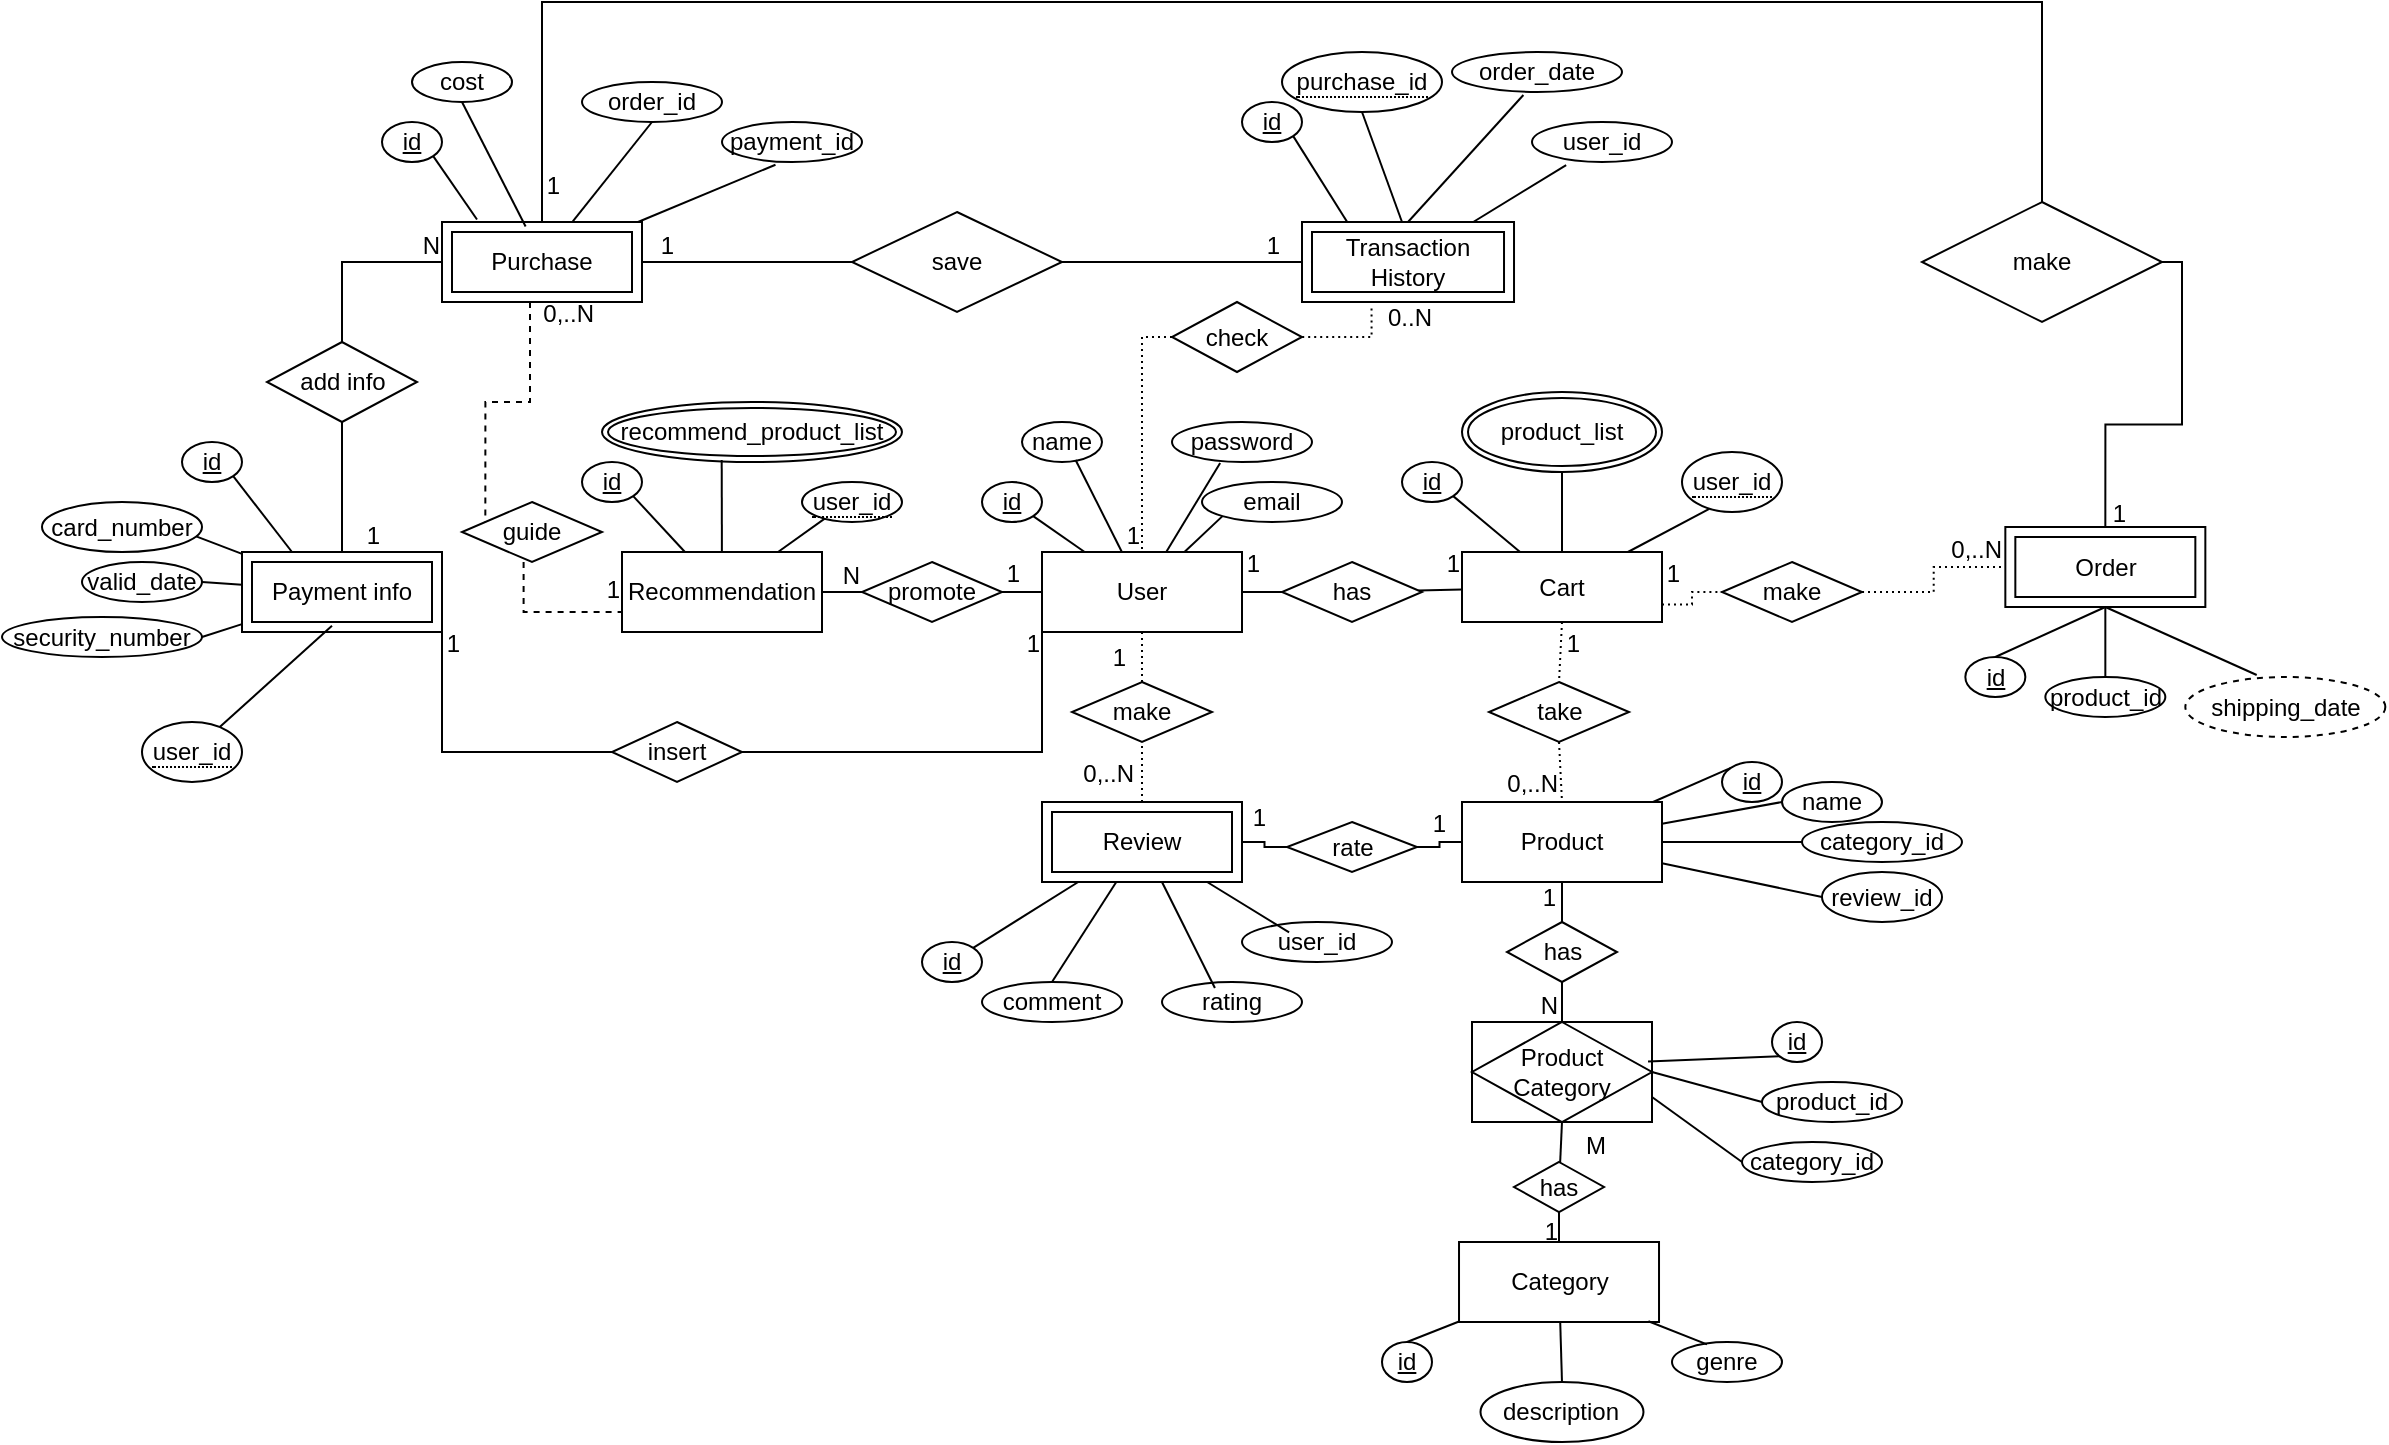 <mxfile version="24.9.0">
  <diagram name="Page-1" id="T6D947qJt3G-PyalL78v">
    <mxGraphModel dx="1050" dy="557" grid="1" gridSize="10" guides="1" tooltips="1" connect="1" arrows="1" fold="1" page="1" pageScale="1" pageWidth="850" pageHeight="1100" math="0" shadow="0">
      <root>
        <mxCell id="0" />
        <mxCell id="1" parent="0" />
        <mxCell id="aUv4q_G6WXBwsTuiGL_S-28" value="User" style="whiteSpace=wrap;html=1;align=center;" parent="1" vertex="1">
          <mxGeometry x="560" y="315" width="100" height="40" as="geometry" />
        </mxCell>
        <mxCell id="aUv4q_G6WXBwsTuiGL_S-29" value="Cart" style="whiteSpace=wrap;html=1;align=center;" parent="1" vertex="1">
          <mxGeometry x="770" y="315" width="100" height="35" as="geometry" />
        </mxCell>
        <mxCell id="aUv4q_G6WXBwsTuiGL_S-35" value="Payment info" style="shape=ext;margin=3;double=1;whiteSpace=wrap;html=1;align=center;" parent="1" vertex="1">
          <mxGeometry x="160" y="315" width="100" height="40" as="geometry" />
        </mxCell>
        <mxCell id="aUv4q_G6WXBwsTuiGL_S-37" value="Purchase" style="shape=ext;margin=3;double=1;whiteSpace=wrap;html=1;align=center;" parent="1" vertex="1">
          <mxGeometry x="260" y="150" width="100" height="40" as="geometry" />
        </mxCell>
        <mxCell id="aUv4q_G6WXBwsTuiGL_S-40" value="Review" style="shape=ext;margin=3;double=1;whiteSpace=wrap;html=1;align=center;" parent="1" vertex="1">
          <mxGeometry x="560" y="440" width="100" height="40" as="geometry" />
        </mxCell>
        <mxCell id="aUv4q_G6WXBwsTuiGL_S-57" value="Order" style="shape=ext;margin=3;double=1;whiteSpace=wrap;html=1;align=center;" parent="1" vertex="1">
          <mxGeometry x="1041.67" y="302.5" width="100" height="40" as="geometry" />
        </mxCell>
        <mxCell id="aUv4q_G6WXBwsTuiGL_S-62" value="R&lt;span style=&quot;background-color: initial;&quot;&gt;ecommendation&lt;/span&gt;" style="whiteSpace=wrap;html=1;align=center;" parent="1" vertex="1">
          <mxGeometry x="350" y="315" width="100" height="40" as="geometry" />
        </mxCell>
        <mxCell id="aUv4q_G6WXBwsTuiGL_S-109" value="Category" style="whiteSpace=wrap;html=1;align=center;" parent="1" vertex="1">
          <mxGeometry x="768.51" y="660" width="100" height="40" as="geometry" />
        </mxCell>
        <mxCell id="aUv4q_G6WXBwsTuiGL_S-111" value="" style="endArrow=none;html=1;rounded=0;" parent="1" source="aUv4q_G6WXBwsTuiGL_S-110" target="aUv4q_G6WXBwsTuiGL_S-29" edge="1">
          <mxGeometry relative="1" as="geometry">
            <mxPoint x="680" y="330" as="sourcePoint" />
            <mxPoint x="840" y="330" as="targetPoint" />
          </mxGeometry>
        </mxCell>
        <mxCell id="aUv4q_G6WXBwsTuiGL_S-112" value="" style="endArrow=none;html=1;rounded=0;" parent="1" source="aUv4q_G6WXBwsTuiGL_S-28" target="aUv4q_G6WXBwsTuiGL_S-110" edge="1">
          <mxGeometry relative="1" as="geometry">
            <mxPoint x="670" y="330" as="sourcePoint" />
            <mxPoint x="760" y="330" as="targetPoint" />
          </mxGeometry>
        </mxCell>
        <mxCell id="aUv4q_G6WXBwsTuiGL_S-110" value="has" style="shape=rhombus;perimeter=rhombusPerimeter;whiteSpace=wrap;html=1;align=center;" parent="1" vertex="1">
          <mxGeometry x="680" y="320" width="70" height="30" as="geometry" />
        </mxCell>
        <mxCell id="aUv4q_G6WXBwsTuiGL_S-114" value="" style="endArrow=none;html=1;rounded=0;entryX=1;entryY=0.5;entryDx=0;entryDy=0;" parent="1" source="aUv4q_G6WXBwsTuiGL_S-116" target="aUv4q_G6WXBwsTuiGL_S-62" edge="1">
          <mxGeometry relative="1" as="geometry">
            <mxPoint x="420" y="380" as="sourcePoint" />
            <mxPoint x="580" y="380" as="targetPoint" />
          </mxGeometry>
        </mxCell>
        <mxCell id="aUv4q_G6WXBwsTuiGL_S-115" value="N" style="resizable=0;html=1;whiteSpace=wrap;align=right;verticalAlign=bottom;" parent="aUv4q_G6WXBwsTuiGL_S-114" connectable="0" vertex="1">
          <mxGeometry x="1" relative="1" as="geometry">
            <mxPoint x="20" as="offset" />
          </mxGeometry>
        </mxCell>
        <mxCell id="aUv4q_G6WXBwsTuiGL_S-117" value="" style="endArrow=none;html=1;rounded=0;entryX=1;entryY=0.5;entryDx=0;entryDy=0;" parent="1" source="aUv4q_G6WXBwsTuiGL_S-28" target="aUv4q_G6WXBwsTuiGL_S-116" edge="1">
          <mxGeometry relative="1" as="geometry">
            <mxPoint x="560" y="335" as="sourcePoint" />
            <mxPoint x="450" y="335" as="targetPoint" />
          </mxGeometry>
        </mxCell>
        <mxCell id="aUv4q_G6WXBwsTuiGL_S-116" value="promote" style="shape=rhombus;perimeter=rhombusPerimeter;whiteSpace=wrap;html=1;align=center;" parent="1" vertex="1">
          <mxGeometry x="470" y="320" width="70" height="30" as="geometry" />
        </mxCell>
        <mxCell id="aUv4q_G6WXBwsTuiGL_S-119" value="" style="endArrow=none;html=1;rounded=0;dashed=1;dashPattern=1 2;entryX=0.5;entryY=1;entryDx=0;entryDy=0;exitX=0.5;exitY=0;exitDx=0;exitDy=0;" parent="1" source="aUv4q_G6WXBwsTuiGL_S-121" target="aUv4q_G6WXBwsTuiGL_S-28" edge="1">
          <mxGeometry relative="1" as="geometry">
            <mxPoint x="390" y="430" as="sourcePoint" />
            <mxPoint x="550" y="430" as="targetPoint" />
          </mxGeometry>
        </mxCell>
        <mxCell id="aUv4q_G6WXBwsTuiGL_S-122" value="" style="endArrow=none;html=1;rounded=0;dashed=1;dashPattern=1 2;entryX=0.5;entryY=1;entryDx=0;entryDy=0;exitX=0.5;exitY=0;exitDx=0;exitDy=0;" parent="1" source="aUv4q_G6WXBwsTuiGL_S-40" target="aUv4q_G6WXBwsTuiGL_S-121" edge="1">
          <mxGeometry relative="1" as="geometry">
            <mxPoint x="610" y="440" as="sourcePoint" />
            <mxPoint x="610" y="355" as="targetPoint" />
          </mxGeometry>
        </mxCell>
        <mxCell id="aUv4q_G6WXBwsTuiGL_S-121" value="make" style="shape=rhombus;perimeter=rhombusPerimeter;whiteSpace=wrap;html=1;align=center;" parent="1" vertex="1">
          <mxGeometry x="575" y="380" width="70" height="30" as="geometry" />
        </mxCell>
        <mxCell id="aUv4q_G6WXBwsTuiGL_S-124" value="Product" style="whiteSpace=wrap;html=1;align=center;" parent="1" vertex="1">
          <mxGeometry x="770" y="440" width="100" height="40" as="geometry" />
        </mxCell>
        <mxCell id="aUv4q_G6WXBwsTuiGL_S-126" value="name" style="ellipse;whiteSpace=wrap;html=1;align=center;" parent="1" vertex="1">
          <mxGeometry x="550" y="250" width="40" height="20" as="geometry" />
        </mxCell>
        <mxCell id="aUv4q_G6WXBwsTuiGL_S-127" value="password" style="ellipse;whiteSpace=wrap;html=1;align=center;" parent="1" vertex="1">
          <mxGeometry x="625" y="250" width="70" height="20" as="geometry" />
        </mxCell>
        <mxCell id="aUv4q_G6WXBwsTuiGL_S-128" value="email" style="ellipse;whiteSpace=wrap;html=1;align=center;" parent="1" vertex="1">
          <mxGeometry x="640" y="280" width="70" height="20" as="geometry" />
        </mxCell>
        <mxCell id="aUv4q_G6WXBwsTuiGL_S-129" value="id" style="ellipse;whiteSpace=wrap;html=1;align=center;fontStyle=4;" parent="1" vertex="1">
          <mxGeometry x="530" y="280" width="30" height="20" as="geometry" />
        </mxCell>
        <mxCell id="aUv4q_G6WXBwsTuiGL_S-130" value="" style="endArrow=none;html=1;rounded=0;exitX=1;exitY=1;exitDx=0;exitDy=0;" parent="1" source="aUv4q_G6WXBwsTuiGL_S-129" target="aUv4q_G6WXBwsTuiGL_S-28" edge="1">
          <mxGeometry relative="1" as="geometry">
            <mxPoint x="330" y="420" as="sourcePoint" />
            <mxPoint x="490" y="420" as="targetPoint" />
          </mxGeometry>
        </mxCell>
        <mxCell id="aUv4q_G6WXBwsTuiGL_S-131" value="" style="endArrow=none;html=1;rounded=0;entryX=0.344;entryY=1.023;entryDx=0;entryDy=0;entryPerimeter=0;" parent="1" source="aUv4q_G6WXBwsTuiGL_S-28" target="aUv4q_G6WXBwsTuiGL_S-127" edge="1">
          <mxGeometry relative="1" as="geometry">
            <mxPoint x="250" y="390" as="sourcePoint" />
            <mxPoint x="410" y="390" as="targetPoint" />
          </mxGeometry>
        </mxCell>
        <mxCell id="aUv4q_G6WXBwsTuiGL_S-132" value="" style="endArrow=none;html=1;rounded=0;entryX=0;entryY=1;entryDx=0;entryDy=0;" parent="1" source="aUv4q_G6WXBwsTuiGL_S-28" target="aUv4q_G6WXBwsTuiGL_S-128" edge="1">
          <mxGeometry relative="1" as="geometry">
            <mxPoint x="260" y="400" as="sourcePoint" />
            <mxPoint x="420" y="400" as="targetPoint" />
          </mxGeometry>
        </mxCell>
        <mxCell id="aUv4q_G6WXBwsTuiGL_S-133" value="" style="endArrow=none;html=1;rounded=0;exitX=0.67;exitY=0.95;exitDx=0;exitDy=0;exitPerimeter=0;" parent="1" source="aUv4q_G6WXBwsTuiGL_S-126" target="aUv4q_G6WXBwsTuiGL_S-28" edge="1">
          <mxGeometry relative="1" as="geometry">
            <mxPoint x="270" y="410" as="sourcePoint" />
            <mxPoint x="430" y="410" as="targetPoint" />
          </mxGeometry>
        </mxCell>
        <mxCell id="aUv4q_G6WXBwsTuiGL_S-134" value="id" style="ellipse;whiteSpace=wrap;html=1;align=center;fontStyle=4;" parent="1" vertex="1">
          <mxGeometry x="330" y="270" width="30" height="20" as="geometry" />
        </mxCell>
        <mxCell id="aUv4q_G6WXBwsTuiGL_S-137" value="recommend_product_list" style="ellipse;shape=doubleEllipse;margin=3;whiteSpace=wrap;html=1;align=center;" parent="1" vertex="1">
          <mxGeometry x="340" y="240" width="150" height="30" as="geometry" />
        </mxCell>
        <mxCell id="aUv4q_G6WXBwsTuiGL_S-138" value="" style="endArrow=none;html=1;rounded=0;exitX=0.399;exitY=0.967;exitDx=0;exitDy=0;exitPerimeter=0;" parent="1" source="aUv4q_G6WXBwsTuiGL_S-137" target="aUv4q_G6WXBwsTuiGL_S-62" edge="1">
          <mxGeometry relative="1" as="geometry">
            <mxPoint x="400" y="360" as="sourcePoint" />
            <mxPoint x="560" y="360" as="targetPoint" />
          </mxGeometry>
        </mxCell>
        <mxCell id="aUv4q_G6WXBwsTuiGL_S-139" value="" style="endArrow=none;html=1;rounded=0;exitX=0.37;exitY=1.005;exitDx=0;exitDy=0;exitPerimeter=0;" parent="1" target="aUv4q_G6WXBwsTuiGL_S-62" edge="1">
          <mxGeometry relative="1" as="geometry">
            <mxPoint x="455.9" y="295.075" as="sourcePoint" />
            <mxPoint x="570" y="370" as="targetPoint" />
          </mxGeometry>
        </mxCell>
        <mxCell id="aUv4q_G6WXBwsTuiGL_S-140" value="" style="endArrow=none;html=1;rounded=0;exitX=1;exitY=1;exitDx=0;exitDy=0;" parent="1" source="aUv4q_G6WXBwsTuiGL_S-134" target="aUv4q_G6WXBwsTuiGL_S-62" edge="1">
          <mxGeometry relative="1" as="geometry">
            <mxPoint x="420" y="380" as="sourcePoint" />
            <mxPoint x="580" y="380" as="targetPoint" />
          </mxGeometry>
        </mxCell>
        <mxCell id="aUv4q_G6WXBwsTuiGL_S-141" value="rating" style="ellipse;whiteSpace=wrap;html=1;align=center;" parent="1" vertex="1">
          <mxGeometry x="620" y="530" width="70" height="20" as="geometry" />
        </mxCell>
        <mxCell id="aUv4q_G6WXBwsTuiGL_S-142" value="id" style="ellipse;whiteSpace=wrap;html=1;align=center;fontStyle=4;" parent="1" vertex="1">
          <mxGeometry x="500" y="510" width="30" height="20" as="geometry" />
        </mxCell>
        <mxCell id="aUv4q_G6WXBwsTuiGL_S-143" value="" style="endArrow=none;html=1;rounded=0;exitX=1;exitY=0;exitDx=0;exitDy=0;" parent="1" source="aUv4q_G6WXBwsTuiGL_S-142" target="aUv4q_G6WXBwsTuiGL_S-40" edge="1">
          <mxGeometry relative="1" as="geometry">
            <mxPoint x="460" y="410" as="sourcePoint" />
            <mxPoint x="620" y="410" as="targetPoint" />
          </mxGeometry>
        </mxCell>
        <mxCell id="aUv4q_G6WXBwsTuiGL_S-144" value="comment" style="ellipse;whiteSpace=wrap;html=1;align=center;" parent="1" vertex="1">
          <mxGeometry x="530" y="530" width="70" height="20" as="geometry" />
        </mxCell>
        <mxCell id="aUv4q_G6WXBwsTuiGL_S-145" value="user_id" style="ellipse;whiteSpace=wrap;html=1;align=center;" parent="1" vertex="1">
          <mxGeometry x="660" y="500" width="75" height="20" as="geometry" />
        </mxCell>
        <mxCell id="aUv4q_G6WXBwsTuiGL_S-146" value="" style="endArrow=none;html=1;rounded=0;entryX=0.314;entryY=0.259;entryDx=0;entryDy=0;entryPerimeter=0;" parent="1" source="aUv4q_G6WXBwsTuiGL_S-40" target="aUv4q_G6WXBwsTuiGL_S-145" edge="1">
          <mxGeometry relative="1" as="geometry">
            <mxPoint x="460" y="410" as="sourcePoint" />
            <mxPoint x="620" y="410" as="targetPoint" />
          </mxGeometry>
        </mxCell>
        <mxCell id="aUv4q_G6WXBwsTuiGL_S-147" value="" style="endArrow=none;html=1;rounded=0;exitX=0.378;exitY=0.15;exitDx=0;exitDy=0;exitPerimeter=0;" parent="1" source="aUv4q_G6WXBwsTuiGL_S-141" target="aUv4q_G6WXBwsTuiGL_S-40" edge="1">
          <mxGeometry relative="1" as="geometry">
            <mxPoint x="470" y="420" as="sourcePoint" />
            <mxPoint x="630" y="420" as="targetPoint" />
          </mxGeometry>
        </mxCell>
        <mxCell id="aUv4q_G6WXBwsTuiGL_S-148" value="" style="endArrow=none;html=1;rounded=0;exitX=0.5;exitY=0;exitDx=0;exitDy=0;" parent="1" source="aUv4q_G6WXBwsTuiGL_S-144" target="aUv4q_G6WXBwsTuiGL_S-40" edge="1">
          <mxGeometry relative="1" as="geometry">
            <mxPoint x="480" y="430" as="sourcePoint" />
            <mxPoint x="640" y="430" as="targetPoint" />
          </mxGeometry>
        </mxCell>
        <mxCell id="aUv4q_G6WXBwsTuiGL_S-149" value="insert" style="shape=rhombus;perimeter=rhombusPerimeter;whiteSpace=wrap;html=1;align=center;" parent="1" vertex="1">
          <mxGeometry x="345" y="400" width="65" height="30" as="geometry" />
        </mxCell>
        <mxCell id="aUv4q_G6WXBwsTuiGL_S-151" value="id" style="ellipse;whiteSpace=wrap;html=1;align=center;fontStyle=4;" parent="1" vertex="1">
          <mxGeometry x="660" y="90" width="30" height="20" as="geometry" />
        </mxCell>
        <mxCell id="aUv4q_G6WXBwsTuiGL_S-152" value="" style="endArrow=none;html=1;rounded=0;exitX=1;exitY=1;exitDx=0;exitDy=0;entryX=0.27;entryY=0.175;entryDx=0;entryDy=0;entryPerimeter=0;" parent="1" source="aUv4q_G6WXBwsTuiGL_S-151" edge="1">
          <mxGeometry relative="1" as="geometry">
            <mxPoint x="590" y="160" as="sourcePoint" />
            <mxPoint x="717" y="157" as="targetPoint" />
          </mxGeometry>
        </mxCell>
        <mxCell id="aUv4q_G6WXBwsTuiGL_S-153" value="" style="endArrow=none;html=1;rounded=0;entryX=0.5;entryY=0;entryDx=0;entryDy=0;exitX=0.5;exitY=1;exitDx=0;exitDy=0;" parent="1" source="aUv4q_G6WXBwsTuiGL_S-515" edge="1">
          <mxGeometry relative="1" as="geometry">
            <mxPoint x="742.1" y="99.999" as="sourcePoint" />
            <mxPoint x="740" y="150" as="targetPoint" />
          </mxGeometry>
        </mxCell>
        <mxCell id="aUv4q_G6WXBwsTuiGL_S-158" value="1" style="resizable=0;html=1;whiteSpace=wrap;align=right;verticalAlign=bottom;" parent="1" connectable="0" vertex="1">
          <mxGeometry x="550" y="334.995" as="geometry" />
        </mxCell>
        <mxCell id="aUv4q_G6WXBwsTuiGL_S-159" value="0,..N" style="resizable=0;html=1;whiteSpace=wrap;align=right;verticalAlign=bottom;" parent="1" connectable="0" vertex="1">
          <mxGeometry x="600" y="429.995" as="geometry">
            <mxPoint x="7" y="5" as="offset" />
          </mxGeometry>
        </mxCell>
        <mxCell id="aUv4q_G6WXBwsTuiGL_S-160" value="" style="endArrow=none;html=1;rounded=0;exitX=1;exitY=0.5;exitDx=0;exitDy=0;entryX=0;entryY=1;entryDx=0;entryDy=0;edgeStyle=orthogonalEdgeStyle;" parent="1" source="aUv4q_G6WXBwsTuiGL_S-149" target="aUv4q_G6WXBwsTuiGL_S-28" edge="1">
          <mxGeometry relative="1" as="geometry">
            <mxPoint x="340" y="470" as="sourcePoint" />
            <mxPoint x="500" y="470" as="targetPoint" />
          </mxGeometry>
        </mxCell>
        <mxCell id="aUv4q_G6WXBwsTuiGL_S-161" value="" style="endArrow=none;html=1;rounded=0;exitX=0;exitY=0.5;exitDx=0;exitDy=0;entryX=1;entryY=1;entryDx=0;entryDy=0;edgeStyle=orthogonalEdgeStyle;" parent="1" source="aUv4q_G6WXBwsTuiGL_S-149" target="aUv4q_G6WXBwsTuiGL_S-35" edge="1">
          <mxGeometry relative="1" as="geometry">
            <mxPoint x="420" y="425" as="sourcePoint" />
            <mxPoint x="570" y="365" as="targetPoint" />
          </mxGeometry>
        </mxCell>
        <mxCell id="aUv4q_G6WXBwsTuiGL_S-162" value="1" style="resizable=0;html=1;whiteSpace=wrap;align=right;verticalAlign=bottom;" parent="1" connectable="0" vertex="1">
          <mxGeometry x="560" y="369.995" as="geometry" />
        </mxCell>
        <mxCell id="aUv4q_G6WXBwsTuiGL_S-163" value="1" style="resizable=0;html=1;whiteSpace=wrap;align=right;verticalAlign=bottom;" parent="1" connectable="0" vertex="1">
          <mxGeometry x="270" y="369.995" as="geometry" />
        </mxCell>
        <mxCell id="aUv4q_G6WXBwsTuiGL_S-168" value="id" style="ellipse;whiteSpace=wrap;html=1;align=center;fontStyle=4;" parent="1" vertex="1">
          <mxGeometry x="130" y="260" width="30" height="20" as="geometry" />
        </mxCell>
        <mxCell id="aUv4q_G6WXBwsTuiGL_S-170" value="&lt;span style=&quot;border-bottom: 1px dotted&quot;&gt;user_id&lt;/span&gt;" style="ellipse;whiteSpace=wrap;html=1;align=center;" parent="1" vertex="1">
          <mxGeometry x="110" y="400" width="50" height="30" as="geometry" />
        </mxCell>
        <mxCell id="aUv4q_G6WXBwsTuiGL_S-174" value="" style="endArrow=none;html=1;rounded=0;entryX=0.45;entryY=0.923;entryDx=0;entryDy=0;entryPerimeter=0;" parent="1" source="aUv4q_G6WXBwsTuiGL_S-170" target="aUv4q_G6WXBwsTuiGL_S-35" edge="1">
          <mxGeometry relative="1" as="geometry">
            <mxPoint x="160" y="394.55" as="sourcePoint" />
            <mxPoint x="320" y="394.55" as="targetPoint" />
          </mxGeometry>
        </mxCell>
        <mxCell id="aUv4q_G6WXBwsTuiGL_S-175" value="" style="endArrow=none;html=1;rounded=0;exitX=1;exitY=1;exitDx=0;exitDy=0;entryX=0.25;entryY=0;entryDx=0;entryDy=0;" parent="1" source="aUv4q_G6WXBwsTuiGL_S-168" target="aUv4q_G6WXBwsTuiGL_S-35" edge="1">
          <mxGeometry relative="1" as="geometry">
            <mxPoint x="185" y="289.09" as="sourcePoint" />
            <mxPoint x="345" y="289.09" as="targetPoint" />
          </mxGeometry>
        </mxCell>
        <mxCell id="aUv4q_G6WXBwsTuiGL_S-176" value="" style="endArrow=none;html=1;rounded=0;exitX=1;exitY=0.5;exitDx=0;exitDy=0;" parent="1" source="aUv4q_G6WXBwsTuiGL_S-524" target="aUv4q_G6WXBwsTuiGL_S-35" edge="1">
          <mxGeometry relative="1" as="geometry">
            <mxPoint x="140" y="355" as="sourcePoint" />
            <mxPoint x="420" y="360" as="targetPoint" />
          </mxGeometry>
        </mxCell>
        <mxCell id="aUv4q_G6WXBwsTuiGL_S-177" value="" style="endArrow=none;html=1;rounded=0;exitX=0.935;exitY=0.652;exitDx=0;exitDy=0;exitPerimeter=0;" parent="1" source="aUv4q_G6WXBwsTuiGL_S-523" target="aUv4q_G6WXBwsTuiGL_S-35" edge="1">
          <mxGeometry relative="1" as="geometry">
            <mxPoint x="140" y="310" as="sourcePoint" />
            <mxPoint x="420" y="360" as="targetPoint" />
          </mxGeometry>
        </mxCell>
        <mxCell id="aUv4q_G6WXBwsTuiGL_S-178" value="" style="endArrow=none;html=1;rounded=0;exitX=1;exitY=0.5;exitDx=0;exitDy=0;entryX=0.5;entryY=0;entryDx=0;entryDy=0;edgeStyle=orthogonalEdgeStyle;" parent="1" source="aUv4q_G6WXBwsTuiGL_S-189" target="aUv4q_G6WXBwsTuiGL_S-57" edge="1">
          <mxGeometry relative="1" as="geometry">
            <mxPoint x="880" y="210" as="sourcePoint" />
            <mxPoint x="1040" y="210" as="targetPoint" />
          </mxGeometry>
        </mxCell>
        <mxCell id="aUv4q_G6WXBwsTuiGL_S-184" value="1" style="resizable=0;html=1;whiteSpace=wrap;align=right;verticalAlign=bottom;" parent="1" connectable="0" vertex="1">
          <mxGeometry x="570" y="379.995" as="geometry">
            <mxPoint x="33" y="-3" as="offset" />
          </mxGeometry>
        </mxCell>
        <mxCell id="aUv4q_G6WXBwsTuiGL_S-186" value="1" style="resizable=0;html=1;whiteSpace=wrap;align=right;verticalAlign=bottom;" parent="1" connectable="0" vertex="1">
          <mxGeometry x="770" y="329.995" as="geometry" />
        </mxCell>
        <mxCell id="aUv4q_G6WXBwsTuiGL_S-187" value="1" style="resizable=0;html=1;whiteSpace=wrap;align=right;verticalAlign=bottom;" parent="1" connectable="0" vertex="1">
          <mxGeometry x="670" y="329.995" as="geometry" />
        </mxCell>
        <mxCell id="aUv4q_G6WXBwsTuiGL_S-188" value="1" style="resizable=0;html=1;whiteSpace=wrap;align=right;verticalAlign=bottom;" parent="1" connectable="0" vertex="1">
          <mxGeometry x="830" y="369.995" as="geometry" />
        </mxCell>
        <mxCell id="aUv4q_G6WXBwsTuiGL_S-190" value="" style="endArrow=none;html=1;rounded=0;entryX=0.5;entryY=0;entryDx=0;entryDy=0;edgeStyle=orthogonalEdgeStyle;" parent="1" source="aUv4q_G6WXBwsTuiGL_S-37" target="aUv4q_G6WXBwsTuiGL_S-189" edge="1">
          <mxGeometry relative="1" as="geometry">
            <mxPoint x="790" y="170" as="sourcePoint" />
            <mxPoint x="1060" y="315" as="targetPoint" />
            <Array as="points">
              <mxPoint x="310" y="40" />
              <mxPoint x="1060" y="40" />
            </Array>
          </mxGeometry>
        </mxCell>
        <mxCell id="aUv4q_G6WXBwsTuiGL_S-189" value="make" style="shape=rhombus;perimeter=rhombusPerimeter;whiteSpace=wrap;html=1;align=center;" parent="1" vertex="1">
          <mxGeometry x="1000" y="140" width="120" height="60" as="geometry" />
        </mxCell>
        <mxCell id="aUv4q_G6WXBwsTuiGL_S-191" value="name" style="ellipse;whiteSpace=wrap;html=1;align=center;" parent="1" vertex="1">
          <mxGeometry x="930" y="430" width="50" height="20" as="geometry" />
        </mxCell>
        <mxCell id="aUv4q_G6WXBwsTuiGL_S-192" value="id" style="ellipse;whiteSpace=wrap;html=1;align=center;fontStyle=4;" parent="1" vertex="1">
          <mxGeometry x="900" y="420" width="30" height="20" as="geometry" />
        </mxCell>
        <mxCell id="aUv4q_G6WXBwsTuiGL_S-193" value="category_id" style="ellipse;whiteSpace=wrap;html=1;align=center;" parent="1" vertex="1">
          <mxGeometry x="940" y="450" width="80" height="20" as="geometry" />
        </mxCell>
        <mxCell id="aUv4q_G6WXBwsTuiGL_S-194" value="" style="endArrow=none;html=1;rounded=0;entryX=0;entryY=0.5;entryDx=0;entryDy=0;" parent="1" source="aUv4q_G6WXBwsTuiGL_S-124" target="aUv4q_G6WXBwsTuiGL_S-191" edge="1">
          <mxGeometry relative="1" as="geometry">
            <mxPoint x="720" y="400" as="sourcePoint" />
            <mxPoint x="880" y="400" as="targetPoint" />
          </mxGeometry>
        </mxCell>
        <mxCell id="aUv4q_G6WXBwsTuiGL_S-195" value="" style="endArrow=none;html=1;rounded=0;entryX=0;entryY=0.5;entryDx=0;entryDy=0;" parent="1" source="aUv4q_G6WXBwsTuiGL_S-124" target="aUv4q_G6WXBwsTuiGL_S-193" edge="1">
          <mxGeometry relative="1" as="geometry">
            <mxPoint x="720" y="509.55" as="sourcePoint" />
            <mxPoint x="880" y="509.55" as="targetPoint" />
          </mxGeometry>
        </mxCell>
        <mxCell id="aUv4q_G6WXBwsTuiGL_S-196" value="" style="endArrow=none;html=1;rounded=0;entryX=0;entryY=0;entryDx=0;entryDy=0;" parent="1" source="aUv4q_G6WXBwsTuiGL_S-124" target="aUv4q_G6WXBwsTuiGL_S-192" edge="1">
          <mxGeometry relative="1" as="geometry">
            <mxPoint x="740" y="420" as="sourcePoint" />
            <mxPoint x="900" y="420" as="targetPoint" />
          </mxGeometry>
        </mxCell>
        <mxCell id="aUv4q_G6WXBwsTuiGL_S-197" value="" style="endArrow=none;html=1;rounded=0;dashed=1;dashPattern=1 2;exitX=1;exitY=0.5;exitDx=0;exitDy=0;entryX=0;entryY=0.5;entryDx=0;entryDy=0;edgeStyle=orthogonalEdgeStyle;" parent="1" source="aUv4q_G6WXBwsTuiGL_S-199" target="aUv4q_G6WXBwsTuiGL_S-57" edge="1">
          <mxGeometry relative="1" as="geometry">
            <mxPoint x="1000.003" y="327.5" as="sourcePoint" />
            <mxPoint x="1071.67" y="377.5" as="targetPoint" />
          </mxGeometry>
        </mxCell>
        <mxCell id="aUv4q_G6WXBwsTuiGL_S-198" value="0,..N" style="resizable=0;html=1;whiteSpace=wrap;align=right;verticalAlign=bottom;" parent="aUv4q_G6WXBwsTuiGL_S-197" connectable="0" vertex="1">
          <mxGeometry x="1" relative="1" as="geometry" />
        </mxCell>
        <mxCell id="aUv4q_G6WXBwsTuiGL_S-200" value="" style="endArrow=none;html=1;rounded=0;dashed=1;dashPattern=1 2;exitX=1;exitY=0.75;exitDx=0;exitDy=0;entryX=0;entryY=0.5;entryDx=0;entryDy=0;edgeStyle=orthogonalEdgeStyle;" parent="1" source="aUv4q_G6WXBwsTuiGL_S-29" target="aUv4q_G6WXBwsTuiGL_S-199" edge="1">
          <mxGeometry relative="1" as="geometry">
            <mxPoint x="870" y="341" as="sourcePoint" />
            <mxPoint x="1000" y="335" as="targetPoint" />
          </mxGeometry>
        </mxCell>
        <mxCell id="aUv4q_G6WXBwsTuiGL_S-199" value="make" style="shape=rhombus;perimeter=rhombusPerimeter;whiteSpace=wrap;html=1;align=center;" parent="1" vertex="1">
          <mxGeometry x="900" y="320" width="70" height="30" as="geometry" />
        </mxCell>
        <mxCell id="aUv4q_G6WXBwsTuiGL_S-205" value="id" style="ellipse;whiteSpace=wrap;html=1;align=center;fontStyle=4;" parent="1" vertex="1">
          <mxGeometry x="740" y="270" width="30" height="20" as="geometry" />
        </mxCell>
        <mxCell id="aUv4q_G6WXBwsTuiGL_S-208" value="" style="endArrow=none;html=1;rounded=0;exitX=1;exitY=1;exitDx=0;exitDy=0;" parent="1" source="aUv4q_G6WXBwsTuiGL_S-205" target="aUv4q_G6WXBwsTuiGL_S-29" edge="1">
          <mxGeometry relative="1" as="geometry">
            <mxPoint x="620" y="400" as="sourcePoint" />
            <mxPoint x="780" y="400" as="targetPoint" />
          </mxGeometry>
        </mxCell>
        <mxCell id="aUv4q_G6WXBwsTuiGL_S-209" value="" style="endArrow=none;html=1;rounded=0;exitX=0.268;exitY=0.951;exitDx=0;exitDy=0;exitPerimeter=0;" parent="1" source="aUv4q_G6WXBwsTuiGL_S-527" target="aUv4q_G6WXBwsTuiGL_S-29" edge="1">
          <mxGeometry relative="1" as="geometry">
            <mxPoint x="890" y="290" as="sourcePoint" />
            <mxPoint x="880" y="370" as="targetPoint" />
          </mxGeometry>
        </mxCell>
        <mxCell id="aUv4q_G6WXBwsTuiGL_S-211" value="" style="endArrow=none;html=1;rounded=0;" parent="1" source="aUv4q_G6WXBwsTuiGL_S-481" target="aUv4q_G6WXBwsTuiGL_S-29" edge="1">
          <mxGeometry relative="1" as="geometry">
            <mxPoint x="820" y="280" as="sourcePoint" />
            <mxPoint x="930" y="360" as="targetPoint" />
          </mxGeometry>
        </mxCell>
        <mxCell id="aUv4q_G6WXBwsTuiGL_S-212" value="genre" style="ellipse;whiteSpace=wrap;html=1;align=center;" parent="1" vertex="1">
          <mxGeometry x="875" y="710" width="55" height="20" as="geometry" />
        </mxCell>
        <mxCell id="aUv4q_G6WXBwsTuiGL_S-213" value="" style="endArrow=none;html=1;rounded=0;exitX=0.318;exitY=0.06;exitDx=0;exitDy=0;entryX=0.947;entryY=0.99;entryDx=0;entryDy=0;entryPerimeter=0;exitPerimeter=0;" parent="1" source="aUv4q_G6WXBwsTuiGL_S-212" target="aUv4q_G6WXBwsTuiGL_S-109" edge="1">
          <mxGeometry relative="1" as="geometry">
            <mxPoint x="888.51" y="710" as="sourcePoint" />
            <mxPoint x="814.51" y="690" as="targetPoint" />
          </mxGeometry>
        </mxCell>
        <mxCell id="aUv4q_G6WXBwsTuiGL_S-214" value="id" style="ellipse;whiteSpace=wrap;html=1;align=center;fontStyle=4;" parent="1" vertex="1">
          <mxGeometry x="730" y="710" width="25" height="20" as="geometry" />
        </mxCell>
        <mxCell id="aUv4q_G6WXBwsTuiGL_S-215" value="" style="endArrow=none;html=1;rounded=0;exitX=0.5;exitY=0;exitDx=0;exitDy=0;" parent="1" source="aUv4q_G6WXBwsTuiGL_S-214" target="aUv4q_G6WXBwsTuiGL_S-109" edge="1">
          <mxGeometry relative="1" as="geometry">
            <mxPoint x="751.486" y="714.544" as="sourcePoint" />
            <mxPoint x="888.51" y="740" as="targetPoint" />
          </mxGeometry>
        </mxCell>
        <mxCell id="aUv4q_G6WXBwsTuiGL_S-216" value="" style="endArrow=none;html=1;rounded=0;exitX=0.44;exitY=1;exitDx=0;exitDy=0;exitPerimeter=0;entryX=0;entryY=0.75;entryDx=0;entryDy=0;edgeStyle=orthogonalEdgeStyle;dashed=1;" parent="1" source="aUv4q_G6WXBwsTuiGL_S-217" target="aUv4q_G6WXBwsTuiGL_S-62" edge="1">
          <mxGeometry relative="1" as="geometry">
            <mxPoint x="300" y="210" as="sourcePoint" />
            <mxPoint x="460" y="210" as="targetPoint" />
          </mxGeometry>
        </mxCell>
        <mxCell id="aUv4q_G6WXBwsTuiGL_S-218" value="" style="endArrow=none;html=1;rounded=0;exitX=0.44;exitY=1;exitDx=0;exitDy=0;exitPerimeter=0;entryX=0;entryY=0.75;entryDx=0;entryDy=0;edgeStyle=orthogonalEdgeStyle;dashed=1;" parent="1" source="aUv4q_G6WXBwsTuiGL_S-37" target="aUv4q_G6WXBwsTuiGL_S-217" edge="1">
          <mxGeometry relative="1" as="geometry">
            <mxPoint x="304" y="190" as="sourcePoint" />
            <mxPoint x="350" y="345" as="targetPoint" />
          </mxGeometry>
        </mxCell>
        <mxCell id="aUv4q_G6WXBwsTuiGL_S-217" value="guide" style="shape=rhombus;perimeter=rhombusPerimeter;whiteSpace=wrap;html=1;align=center;" parent="1" vertex="1">
          <mxGeometry x="270" y="290" width="70" height="30" as="geometry" />
        </mxCell>
        <mxCell id="aUv4q_G6WXBwsTuiGL_S-219" value="save" style="shape=rhombus;perimeter=rhombusPerimeter;whiteSpace=wrap;html=1;align=center;" parent="1" vertex="1">
          <mxGeometry x="465" y="145" width="105" height="50" as="geometry" />
        </mxCell>
        <mxCell id="aUv4q_G6WXBwsTuiGL_S-225" value="" style="endArrow=none;html=1;rounded=0;exitX=0.5;exitY=0;exitDx=0;exitDy=0;entryX=0;entryY=0.5;entryDx=0;entryDy=0;edgeStyle=orthogonalEdgeStyle;" parent="1" source="aUv4q_G6WXBwsTuiGL_S-227" target="aUv4q_G6WXBwsTuiGL_S-37" edge="1">
          <mxGeometry relative="1" as="geometry">
            <mxPoint x="260" y="240" as="sourcePoint" />
            <mxPoint x="420" y="240" as="targetPoint" />
          </mxGeometry>
        </mxCell>
        <mxCell id="aUv4q_G6WXBwsTuiGL_S-226" value="N" style="resizable=0;html=1;whiteSpace=wrap;align=right;verticalAlign=bottom;" parent="aUv4q_G6WXBwsTuiGL_S-225" connectable="0" vertex="1">
          <mxGeometry x="1" relative="1" as="geometry" />
        </mxCell>
        <mxCell id="aUv4q_G6WXBwsTuiGL_S-230" value="" style="endArrow=none;html=1;rounded=0;exitX=0.5;exitY=0;exitDx=0;exitDy=0;entryX=0.5;entryY=1;entryDx=0;entryDy=0;edgeStyle=orthogonalEdgeStyle;" parent="1" source="aUv4q_G6WXBwsTuiGL_S-35" target="aUv4q_G6WXBwsTuiGL_S-227" edge="1">
          <mxGeometry relative="1" as="geometry">
            <mxPoint x="210" y="315" as="sourcePoint" />
            <mxPoint x="260" y="170" as="targetPoint" />
          </mxGeometry>
        </mxCell>
        <mxCell id="aUv4q_G6WXBwsTuiGL_S-227" value="add info" style="shape=rhombus;perimeter=rhombusPerimeter;whiteSpace=wrap;html=1;align=center;" parent="1" vertex="1">
          <mxGeometry x="172.5" y="210" width="75" height="40" as="geometry" />
        </mxCell>
        <mxCell id="aUv4q_G6WXBwsTuiGL_S-232" value="" style="endArrow=none;html=1;rounded=0;exitX=1;exitY=0.5;exitDx=0;exitDy=0;entryX=0;entryY=0.5;entryDx=0;entryDy=0;" parent="1" source="aUv4q_G6WXBwsTuiGL_S-219" edge="1">
          <mxGeometry relative="1" as="geometry">
            <mxPoint x="470" y="60" as="sourcePoint" />
            <mxPoint x="690" y="170" as="targetPoint" />
          </mxGeometry>
        </mxCell>
        <mxCell id="aUv4q_G6WXBwsTuiGL_S-234" value="" style="endArrow=none;html=1;rounded=0;exitX=1;exitY=0.5;exitDx=0;exitDy=0;entryX=0;entryY=0.5;entryDx=0;entryDy=0;" parent="1" source="aUv4q_G6WXBwsTuiGL_S-37" target="aUv4q_G6WXBwsTuiGL_S-219" edge="1">
          <mxGeometry relative="1" as="geometry">
            <mxPoint x="390" y="220" as="sourcePoint" />
            <mxPoint x="550" y="220" as="targetPoint" />
          </mxGeometry>
        </mxCell>
        <mxCell id="aUv4q_G6WXBwsTuiGL_S-235" value="1" style="resizable=0;html=1;whiteSpace=wrap;align=right;verticalAlign=bottom;" parent="1" connectable="0" vertex="1">
          <mxGeometry x="230" y="315" as="geometry" />
        </mxCell>
        <mxCell id="aUv4q_G6WXBwsTuiGL_S-236" value="id" style="ellipse;whiteSpace=wrap;html=1;align=center;fontStyle=4;" parent="1" vertex="1">
          <mxGeometry x="230" y="100" width="30" height="20" as="geometry" />
        </mxCell>
        <mxCell id="aUv4q_G6WXBwsTuiGL_S-237" value="" style="endArrow=none;html=1;rounded=0;exitX=1;exitY=1;exitDx=0;exitDy=0;entryX=0.175;entryY=-0.031;entryDx=0;entryDy=0;entryPerimeter=0;" parent="1" source="aUv4q_G6WXBwsTuiGL_S-236" target="aUv4q_G6WXBwsTuiGL_S-37" edge="1">
          <mxGeometry relative="1" as="geometry">
            <mxPoint x="70" y="120" as="sourcePoint" />
            <mxPoint x="230" y="120" as="targetPoint" />
          </mxGeometry>
        </mxCell>
        <mxCell id="aUv4q_G6WXBwsTuiGL_S-238" value="payment_id" style="ellipse;whiteSpace=wrap;html=1;align=center;" parent="1" vertex="1">
          <mxGeometry x="400" y="100" width="70" height="20" as="geometry" />
        </mxCell>
        <mxCell id="aUv4q_G6WXBwsTuiGL_S-239" value="" style="endArrow=none;html=1;rounded=0;exitX=0.382;exitY=1.069;exitDx=0;exitDy=0;exitPerimeter=0;" parent="1" source="aUv4q_G6WXBwsTuiGL_S-238" target="aUv4q_G6WXBwsTuiGL_S-37" edge="1">
          <mxGeometry relative="1" as="geometry">
            <mxPoint x="240" y="230" as="sourcePoint" />
            <mxPoint x="400" y="230" as="targetPoint" />
          </mxGeometry>
        </mxCell>
        <mxCell id="aUv4q_G6WXBwsTuiGL_S-242" value="cost" style="ellipse;whiteSpace=wrap;html=1;align=center;" parent="1" vertex="1">
          <mxGeometry x="245" y="70" width="50" height="20" as="geometry" />
        </mxCell>
        <mxCell id="aUv4q_G6WXBwsTuiGL_S-243" value="" style="endArrow=none;html=1;rounded=0;exitX=0.5;exitY=1;exitDx=0;exitDy=0;entryX=0.418;entryY=0.056;entryDx=0;entryDy=0;entryPerimeter=0;" parent="1" source="aUv4q_G6WXBwsTuiGL_S-242" target="aUv4q_G6WXBwsTuiGL_S-37" edge="1">
          <mxGeometry relative="1" as="geometry">
            <mxPoint x="380" y="230" as="sourcePoint" />
            <mxPoint x="540" y="230" as="targetPoint" />
          </mxGeometry>
        </mxCell>
        <mxCell id="aUv4q_G6WXBwsTuiGL_S-244" value="review_id" style="ellipse;whiteSpace=wrap;html=1;align=center;" parent="1" vertex="1">
          <mxGeometry x="950" y="475" width="60" height="25" as="geometry" />
        </mxCell>
        <mxCell id="aUv4q_G6WXBwsTuiGL_S-287" value="check" style="shape=rhombus;perimeter=rhombusPerimeter;whiteSpace=wrap;html=1;align=center;" parent="1" vertex="1">
          <mxGeometry x="625" y="190" width="65" height="35" as="geometry" />
        </mxCell>
        <mxCell id="aUv4q_G6WXBwsTuiGL_S-293" value="" style="endArrow=none;html=1;rounded=0;entryX=0.5;entryY=1;entryDx=0;entryDy=0;" parent="1" source="aUv4q_G6WXBwsTuiGL_S-220" target="aUv4q_G6WXBwsTuiGL_S-124" edge="1">
          <mxGeometry relative="1" as="geometry">
            <mxPoint x="820" y="550" as="sourcePoint" />
            <mxPoint x="980" y="550" as="targetPoint" />
          </mxGeometry>
        </mxCell>
        <mxCell id="aUv4q_G6WXBwsTuiGL_S-295" value="N" style="resizable=0;html=1;whiteSpace=wrap;align=right;verticalAlign=bottom;" parent="aUv4q_G6WXBwsTuiGL_S-293" connectable="0" vertex="1">
          <mxGeometry x="1" relative="1" as="geometry">
            <mxPoint x="-1" y="70" as="offset" />
          </mxGeometry>
        </mxCell>
        <mxCell id="aUv4q_G6WXBwsTuiGL_S-296" value="" style="endArrow=none;html=1;rounded=0;entryX=0.5;entryY=1;entryDx=0;entryDy=0;" parent="1" source="aUv4q_G6WXBwsTuiGL_S-495" target="aUv4q_G6WXBwsTuiGL_S-220" edge="1">
          <mxGeometry relative="1" as="geometry">
            <mxPoint x="820" y="550" as="sourcePoint" />
            <mxPoint x="820" y="480" as="targetPoint" />
          </mxGeometry>
        </mxCell>
        <mxCell id="aUv4q_G6WXBwsTuiGL_S-220" value="has" style="shape=rhombus;perimeter=rhombusPerimeter;whiteSpace=wrap;html=1;align=center;" parent="1" vertex="1">
          <mxGeometry x="792.5" y="500" width="55" height="30" as="geometry" />
        </mxCell>
        <mxCell id="aUv4q_G6WXBwsTuiGL_S-299" value="" style="endArrow=none;html=1;rounded=0;exitX=1;exitY=0.5;exitDx=0;exitDy=0;edgeStyle=orthogonalEdgeStyle;" parent="1" source="aUv4q_G6WXBwsTuiGL_S-300" target="aUv4q_G6WXBwsTuiGL_S-124" edge="1">
          <mxGeometry relative="1" as="geometry">
            <mxPoint x="680" y="420" as="sourcePoint" />
            <mxPoint x="840" y="420" as="targetPoint" />
          </mxGeometry>
        </mxCell>
        <mxCell id="aUv4q_G6WXBwsTuiGL_S-301" value="" style="endArrow=none;html=1;rounded=0;exitX=1;exitY=0.5;exitDx=0;exitDy=0;edgeStyle=orthogonalEdgeStyle;" parent="1" source="aUv4q_G6WXBwsTuiGL_S-40" target="aUv4q_G6WXBwsTuiGL_S-300" edge="1">
          <mxGeometry relative="1" as="geometry">
            <mxPoint x="660" y="460" as="sourcePoint" />
            <mxPoint x="770" y="460" as="targetPoint" />
          </mxGeometry>
        </mxCell>
        <mxCell id="aUv4q_G6WXBwsTuiGL_S-300" value="rate" style="shape=rhombus;perimeter=rhombusPerimeter;whiteSpace=wrap;html=1;align=center;" parent="1" vertex="1">
          <mxGeometry x="682.5" y="450" width="65" height="25" as="geometry" />
        </mxCell>
        <mxCell id="aUv4q_G6WXBwsTuiGL_S-302" value="" style="endArrow=none;html=1;rounded=0;entryX=0;entryY=0.5;entryDx=0;entryDy=0;" parent="1" source="aUv4q_G6WXBwsTuiGL_S-124" target="aUv4q_G6WXBwsTuiGL_S-244" edge="1">
          <mxGeometry relative="1" as="geometry">
            <mxPoint x="860" y="490" as="sourcePoint" />
            <mxPoint x="1020" y="490" as="targetPoint" />
          </mxGeometry>
        </mxCell>
        <mxCell id="aUv4q_G6WXBwsTuiGL_S-304" value="" style="endArrow=none;html=1;rounded=0;exitX=0.5;exitY=1;exitDx=0;exitDy=0;entryX=0.446;entryY=0.2;entryDx=0;entryDy=0;entryPerimeter=0;" parent="1" source="aUv4q_G6WXBwsTuiGL_S-57" edge="1">
          <mxGeometry relative="1" as="geometry">
            <mxPoint x="991.67" y="367.5" as="sourcePoint" />
            <mxPoint x="1167.35" y="376.5" as="targetPoint" />
          </mxGeometry>
        </mxCell>
        <mxCell id="aUv4q_G6WXBwsTuiGL_S-305" value="id" style="ellipse;whiteSpace=wrap;html=1;align=center;fontStyle=4;" parent="1" vertex="1">
          <mxGeometry x="1021.67" y="367.5" width="30" height="20" as="geometry" />
        </mxCell>
        <mxCell id="aUv4q_G6WXBwsTuiGL_S-306" value="" style="endArrow=none;html=1;rounded=0;exitX=0.5;exitY=0;exitDx=0;exitDy=0;entryX=0.5;entryY=1;entryDx=0;entryDy=0;" parent="1" source="aUv4q_G6WXBwsTuiGL_S-305" target="aUv4q_G6WXBwsTuiGL_S-57" edge="1">
          <mxGeometry relative="1" as="geometry">
            <mxPoint x="931.67" y="337.5" as="sourcePoint" />
            <mxPoint x="1091.67" y="337.5" as="targetPoint" />
          </mxGeometry>
        </mxCell>
        <mxCell id="aUv4q_G6WXBwsTuiGL_S-307" value="product_id" style="ellipse;whiteSpace=wrap;html=1;align=center;" parent="1" vertex="1">
          <mxGeometry x="1061.67" y="377.5" width="60" height="20" as="geometry" />
        </mxCell>
        <mxCell id="aUv4q_G6WXBwsTuiGL_S-308" value="" style="endArrow=none;html=1;rounded=0;" parent="1" source="aUv4q_G6WXBwsTuiGL_S-307" target="aUv4q_G6WXBwsTuiGL_S-57" edge="1">
          <mxGeometry relative="1" as="geometry">
            <mxPoint x="931.67" y="337.5" as="sourcePoint" />
            <mxPoint x="1091.67" y="337.5" as="targetPoint" />
          </mxGeometry>
        </mxCell>
        <mxCell id="aUv4q_G6WXBwsTuiGL_S-481" value="product_list" style="ellipse;shape=doubleEllipse;margin=3;whiteSpace=wrap;html=1;align=center;" parent="1" vertex="1">
          <mxGeometry x="770" y="235" width="100" height="40" as="geometry" />
        </mxCell>
        <mxCell id="aUv4q_G6WXBwsTuiGL_S-482" value="0..N" style="resizable=0;html=1;whiteSpace=wrap;align=right;verticalAlign=bottom;" parent="1" connectable="0" vertex="1">
          <mxGeometry x="747.5" y="210" as="geometry">
            <mxPoint x="9" y="-4" as="offset" />
          </mxGeometry>
        </mxCell>
        <mxCell id="aUv4q_G6WXBwsTuiGL_S-483" value="1" style="resizable=0;html=1;whiteSpace=wrap;align=right;verticalAlign=bottom;" parent="1" connectable="0" vertex="1">
          <mxGeometry x="880" y="367.495" as="geometry">
            <mxPoint x="223" y="-63" as="offset" />
          </mxGeometry>
        </mxCell>
        <mxCell id="aUv4q_G6WXBwsTuiGL_S-484" value="1" style="resizable=0;html=1;whiteSpace=wrap;align=right;verticalAlign=bottom;" parent="1" connectable="0" vertex="1">
          <mxGeometry x="320" y="140" as="geometry" />
        </mxCell>
        <mxCell id="aUv4q_G6WXBwsTuiGL_S-485" value="1" style="resizable=0;html=1;whiteSpace=wrap;align=right;verticalAlign=bottom;" parent="1" connectable="0" vertex="1">
          <mxGeometry x="377.5" y="170" as="geometry" />
        </mxCell>
        <mxCell id="aUv4q_G6WXBwsTuiGL_S-486" value="1" style="resizable=0;html=1;whiteSpace=wrap;align=right;verticalAlign=bottom;" parent="1" connectable="0" vertex="1">
          <mxGeometry x="680" y="170" as="geometry" />
        </mxCell>
        <mxCell id="aUv4q_G6WXBwsTuiGL_S-489" value="order_id" style="ellipse;whiteSpace=wrap;html=1;align=center;" parent="1" vertex="1">
          <mxGeometry x="330" y="80" width="70" height="20" as="geometry" />
        </mxCell>
        <mxCell id="aUv4q_G6WXBwsTuiGL_S-490" value="" style="endArrow=none;html=1;rounded=0;entryX=0.654;entryY=-0.008;entryDx=0;entryDy=0;entryPerimeter=0;exitX=0.5;exitY=1;exitDx=0;exitDy=0;" parent="1" source="aUv4q_G6WXBwsTuiGL_S-489" target="aUv4q_G6WXBwsTuiGL_S-37" edge="1">
          <mxGeometry relative="1" as="geometry">
            <mxPoint x="380" y="90" as="sourcePoint" />
            <mxPoint x="630" y="240" as="targetPoint" />
          </mxGeometry>
        </mxCell>
        <mxCell id="aUv4q_G6WXBwsTuiGL_S-492" value="1" style="resizable=0;html=1;whiteSpace=wrap;align=right;verticalAlign=bottom;" parent="1" connectable="0" vertex="1">
          <mxGeometry x="640" y="459.995" as="geometry">
            <mxPoint x="33" y="-3" as="offset" />
          </mxGeometry>
        </mxCell>
        <mxCell id="aUv4q_G6WXBwsTuiGL_S-493" value="1" style="resizable=0;html=1;whiteSpace=wrap;align=right;verticalAlign=bottom;" parent="1" connectable="0" vertex="1">
          <mxGeometry x="730" y="462.495" as="geometry">
            <mxPoint x="33" y="-3" as="offset" />
          </mxGeometry>
        </mxCell>
        <mxCell id="aUv4q_G6WXBwsTuiGL_S-496" value="" style="endArrow=none;html=1;rounded=0;entryX=0.5;entryY=1;entryDx=0;entryDy=0;" parent="1" source="aUv4q_G6WXBwsTuiGL_S-505" target="aUv4q_G6WXBwsTuiGL_S-495" edge="1">
          <mxGeometry relative="1" as="geometry">
            <mxPoint x="822" y="650" as="sourcePoint" />
            <mxPoint x="820" y="530" as="targetPoint" />
          </mxGeometry>
        </mxCell>
        <mxCell id="aUv4q_G6WXBwsTuiGL_S-495" value="Product Category" style="shape=associativeEntity;whiteSpace=wrap;html=1;align=center;" parent="1" vertex="1">
          <mxGeometry x="775" y="550" width="90" height="50" as="geometry" />
        </mxCell>
        <mxCell id="aUv4q_G6WXBwsTuiGL_S-498" value="id" style="ellipse;whiteSpace=wrap;html=1;align=center;fontStyle=4;" parent="1" vertex="1">
          <mxGeometry x="925" y="550" width="25" height="20" as="geometry" />
        </mxCell>
        <mxCell id="aUv4q_G6WXBwsTuiGL_S-499" value="category_id" style="ellipse;whiteSpace=wrap;html=1;align=center;" parent="1" vertex="1">
          <mxGeometry x="910" y="610" width="70" height="20" as="geometry" />
        </mxCell>
        <mxCell id="aUv4q_G6WXBwsTuiGL_S-500" value="product_id" style="ellipse;whiteSpace=wrap;html=1;align=center;" parent="1" vertex="1">
          <mxGeometry x="920" y="580" width="70" height="20" as="geometry" />
        </mxCell>
        <mxCell id="aUv4q_G6WXBwsTuiGL_S-501" value="" style="endArrow=none;html=1;rounded=0;entryX=0;entryY=1;entryDx=0;entryDy=0;exitX=0.978;exitY=0.395;exitDx=0;exitDy=0;exitPerimeter=0;" parent="1" source="aUv4q_G6WXBwsTuiGL_S-495" target="aUv4q_G6WXBwsTuiGL_S-498" edge="1">
          <mxGeometry relative="1" as="geometry">
            <mxPoint x="740" y="650" as="sourcePoint" />
            <mxPoint x="900" y="650" as="targetPoint" />
          </mxGeometry>
        </mxCell>
        <mxCell id="aUv4q_G6WXBwsTuiGL_S-502" value="" style="endArrow=none;html=1;rounded=0;entryX=0;entryY=0.5;entryDx=0;entryDy=0;exitX=1;exitY=0.5;exitDx=0;exitDy=0;" parent="1" source="aUv4q_G6WXBwsTuiGL_S-495" target="aUv4q_G6WXBwsTuiGL_S-500" edge="1">
          <mxGeometry relative="1" as="geometry">
            <mxPoint x="740" y="650" as="sourcePoint" />
            <mxPoint x="900" y="650" as="targetPoint" />
          </mxGeometry>
        </mxCell>
        <mxCell id="aUv4q_G6WXBwsTuiGL_S-503" value="" style="endArrow=none;html=1;rounded=0;entryX=0;entryY=0.5;entryDx=0;entryDy=0;exitX=1;exitY=0.75;exitDx=0;exitDy=0;" parent="1" source="aUv4q_G6WXBwsTuiGL_S-495" target="aUv4q_G6WXBwsTuiGL_S-499" edge="1">
          <mxGeometry relative="1" as="geometry">
            <mxPoint x="740" y="650" as="sourcePoint" />
            <mxPoint x="900" y="650" as="targetPoint" />
          </mxGeometry>
        </mxCell>
        <mxCell id="aUv4q_G6WXBwsTuiGL_S-506" value="" style="endArrow=none;html=1;rounded=0;entryX=0.5;entryY=1;entryDx=0;entryDy=0;" parent="1" source="aUv4q_G6WXBwsTuiGL_S-109" target="aUv4q_G6WXBwsTuiGL_S-505" edge="1">
          <mxGeometry relative="1" as="geometry">
            <mxPoint x="818.01" y="660" as="sourcePoint" />
            <mxPoint x="816.01" y="610" as="targetPoint" />
          </mxGeometry>
        </mxCell>
        <mxCell id="aUv4q_G6WXBwsTuiGL_S-507" value="M" style="resizable=0;html=1;whiteSpace=wrap;align=left;verticalAlign=bottom;" parent="aUv4q_G6WXBwsTuiGL_S-506" connectable="0" vertex="1">
          <mxGeometry x="-1" relative="1" as="geometry">
            <mxPoint x="11" y="-40" as="offset" />
          </mxGeometry>
        </mxCell>
        <mxCell id="aUv4q_G6WXBwsTuiGL_S-505" value="has" style="shape=rhombus;perimeter=rhombusPerimeter;whiteSpace=wrap;html=1;align=center;" parent="1" vertex="1">
          <mxGeometry x="796.01" y="620" width="45" height="25" as="geometry" />
        </mxCell>
        <mxCell id="aUv4q_G6WXBwsTuiGL_S-508" value="1" style="resizable=0;html=1;whiteSpace=wrap;align=right;verticalAlign=bottom;" parent="1" connectable="0" vertex="1">
          <mxGeometry x="768.51" y="669.995" as="geometry">
            <mxPoint x="51" y="-6" as="offset" />
          </mxGeometry>
        </mxCell>
        <mxCell id="aUv4q_G6WXBwsTuiGL_S-509" value="1" style="resizable=0;html=1;whiteSpace=wrap;align=right;verticalAlign=bottom;" parent="1" connectable="0" vertex="1">
          <mxGeometry x="785" y="499.995" as="geometry">
            <mxPoint x="33" y="-3" as="offset" />
          </mxGeometry>
        </mxCell>
        <mxCell id="aUv4q_G6WXBwsTuiGL_S-511" value="Transaction History" style="shape=ext;margin=3;double=1;whiteSpace=wrap;html=1;align=center;" parent="1" vertex="1">
          <mxGeometry x="690" y="150" width="106.01" height="40" as="geometry" />
        </mxCell>
        <mxCell id="aUv4q_G6WXBwsTuiGL_S-512" value="shipping_date" style="ellipse;whiteSpace=wrap;html=1;align=center;dashed=1;" parent="1" vertex="1">
          <mxGeometry x="1131.67" y="377.5" width="100" height="30" as="geometry" />
        </mxCell>
        <mxCell id="aUv4q_G6WXBwsTuiGL_S-513" value="order_date" style="ellipse;whiteSpace=wrap;html=1;align=center;" parent="1" vertex="1">
          <mxGeometry x="765" y="65" width="85" height="20" as="geometry" />
        </mxCell>
        <mxCell id="aUv4q_G6WXBwsTuiGL_S-514" value="" style="endArrow=none;html=1;rounded=0;exitX=0.5;exitY=0;exitDx=0;exitDy=0;entryX=0.42;entryY=1.076;entryDx=0;entryDy=0;entryPerimeter=0;" parent="1" source="aUv4q_G6WXBwsTuiGL_S-511" target="aUv4q_G6WXBwsTuiGL_S-513" edge="1">
          <mxGeometry relative="1" as="geometry">
            <mxPoint x="600" y="90" as="sourcePoint" />
            <mxPoint x="760" y="90" as="targetPoint" />
          </mxGeometry>
        </mxCell>
        <mxCell id="aUv4q_G6WXBwsTuiGL_S-515" value="&lt;span style=&quot;border-bottom: 1px dotted&quot;&gt;purchase_id&lt;/span&gt;" style="ellipse;whiteSpace=wrap;html=1;align=center;" parent="1" vertex="1">
          <mxGeometry x="680" y="65" width="80" height="30" as="geometry" />
        </mxCell>
        <mxCell id="aUv4q_G6WXBwsTuiGL_S-516" value="user_id" style="ellipse;whiteSpace=wrap;html=1;align=center;" parent="1" vertex="1">
          <mxGeometry x="805" y="100" width="70" height="20" as="geometry" />
        </mxCell>
        <mxCell id="aUv4q_G6WXBwsTuiGL_S-517" value="" style="endArrow=none;html=1;rounded=0;entryX=0.244;entryY=1.076;entryDx=0;entryDy=0;entryPerimeter=0;" parent="1" source="aUv4q_G6WXBwsTuiGL_S-511" target="aUv4q_G6WXBwsTuiGL_S-516" edge="1">
          <mxGeometry relative="1" as="geometry">
            <mxPoint x="520" y="170" as="sourcePoint" />
            <mxPoint x="680" y="170" as="targetPoint" />
          </mxGeometry>
        </mxCell>
        <mxCell id="aUv4q_G6WXBwsTuiGL_S-518" value="" style="endArrow=none;html=1;rounded=0;dashed=1;dashPattern=1 2;exitX=0.328;exitY=1.08;exitDx=0;exitDy=0;exitPerimeter=0;entryX=1;entryY=0.5;entryDx=0;entryDy=0;edgeStyle=orthogonalEdgeStyle;" parent="1" source="aUv4q_G6WXBwsTuiGL_S-511" target="aUv4q_G6WXBwsTuiGL_S-287" edge="1">
          <mxGeometry relative="1" as="geometry">
            <mxPoint x="760" y="230" as="sourcePoint" />
            <mxPoint x="710" y="230" as="targetPoint" />
          </mxGeometry>
        </mxCell>
        <mxCell id="aUv4q_G6WXBwsTuiGL_S-520" value="" style="endArrow=none;html=1;rounded=0;dashed=1;dashPattern=1 2;exitX=0;exitY=0.5;exitDx=0;exitDy=0;entryX=0.5;entryY=0;entryDx=0;entryDy=0;edgeStyle=orthogonalEdgeStyle;" parent="1" source="aUv4q_G6WXBwsTuiGL_S-287" target="aUv4q_G6WXBwsTuiGL_S-28" edge="1">
          <mxGeometry relative="1" as="geometry">
            <mxPoint x="520" y="280" as="sourcePoint" />
            <mxPoint x="680" y="280" as="targetPoint" />
          </mxGeometry>
        </mxCell>
        <mxCell id="aUv4q_G6WXBwsTuiGL_S-521" value="1" style="resizable=0;html=1;whiteSpace=wrap;align=right;verticalAlign=bottom;" parent="aUv4q_G6WXBwsTuiGL_S-520" connectable="0" vertex="1">
          <mxGeometry x="1" relative="1" as="geometry" />
        </mxCell>
        <mxCell id="aUv4q_G6WXBwsTuiGL_S-522" value="1" style="resizable=0;html=1;whiteSpace=wrap;align=right;verticalAlign=bottom;" parent="1" connectable="0" vertex="1">
          <mxGeometry x="880" y="334.995" as="geometry" />
        </mxCell>
        <mxCell id="aUv4q_G6WXBwsTuiGL_S-523" value="card_number" style="ellipse;whiteSpace=wrap;html=1;align=center;" parent="1" vertex="1">
          <mxGeometry x="60" y="290" width="80" height="25" as="geometry" />
        </mxCell>
        <mxCell id="aUv4q_G6WXBwsTuiGL_S-524" value="valid_date" style="ellipse;whiteSpace=wrap;html=1;align=center;" parent="1" vertex="1">
          <mxGeometry x="80" y="320" width="60" height="20" as="geometry" />
        </mxCell>
        <mxCell id="aUv4q_G6WXBwsTuiGL_S-525" value="security_number" style="ellipse;whiteSpace=wrap;html=1;align=center;" parent="1" vertex="1">
          <mxGeometry x="40" y="347.5" width="100" height="20" as="geometry" />
        </mxCell>
        <mxCell id="aUv4q_G6WXBwsTuiGL_S-526" value="" style="endArrow=none;html=1;rounded=0;exitX=1;exitY=0.5;exitDx=0;exitDy=0;" parent="1" source="aUv4q_G6WXBwsTuiGL_S-525" target="aUv4q_G6WXBwsTuiGL_S-35" edge="1">
          <mxGeometry relative="1" as="geometry">
            <mxPoint x="280" y="380" as="sourcePoint" />
            <mxPoint x="440" y="380" as="targetPoint" />
          </mxGeometry>
        </mxCell>
        <mxCell id="aUv4q_G6WXBwsTuiGL_S-527" value="&lt;span style=&quot;border-bottom: 1px dotted&quot;&gt;user_id&lt;/span&gt;" style="ellipse;whiteSpace=wrap;html=1;align=center;" parent="1" vertex="1">
          <mxGeometry x="880" y="265" width="50" height="30" as="geometry" />
        </mxCell>
        <mxCell id="aUv4q_G6WXBwsTuiGL_S-528" value="description" style="ellipse;whiteSpace=wrap;html=1;align=center;" parent="1" vertex="1">
          <mxGeometry x="779.25" y="730" width="81.49" height="30" as="geometry" />
        </mxCell>
        <mxCell id="aUv4q_G6WXBwsTuiGL_S-529" value="" style="endArrow=none;html=1;rounded=0;exitX=0.5;exitY=0;exitDx=0;exitDy=0;" parent="1" source="aUv4q_G6WXBwsTuiGL_S-528" target="aUv4q_G6WXBwsTuiGL_S-109" edge="1">
          <mxGeometry relative="1" as="geometry">
            <mxPoint x="660" y="650" as="sourcePoint" />
            <mxPoint x="820" y="650" as="targetPoint" />
          </mxGeometry>
        </mxCell>
        <mxCell id="UGvjfcGv1Fvs_M9Jl_kf-1" value="" style="endArrow=none;html=1;rounded=0;dashed=1;dashPattern=1 2;exitX=0.5;exitY=1;exitDx=0;exitDy=0;entryX=0.5;entryY=0;entryDx=0;entryDy=0;" parent="1" source="aUv4q_G6WXBwsTuiGL_S-181" target="aUv4q_G6WXBwsTuiGL_S-124" edge="1">
          <mxGeometry relative="1" as="geometry">
            <mxPoint x="740" y="500" as="sourcePoint" />
            <mxPoint x="900" y="500" as="targetPoint" />
          </mxGeometry>
        </mxCell>
        <mxCell id="UGvjfcGv1Fvs_M9Jl_kf-2" value="0,..N" style="resizable=0;html=1;whiteSpace=wrap;align=right;verticalAlign=bottom;" parent="UGvjfcGv1Fvs_M9Jl_kf-1" connectable="0" vertex="1">
          <mxGeometry x="1" relative="1" as="geometry" />
        </mxCell>
        <mxCell id="UGvjfcGv1Fvs_M9Jl_kf-3" value="" style="endArrow=none;html=1;rounded=0;dashed=1;dashPattern=1 2;exitX=0.5;exitY=1;exitDx=0;exitDy=0;entryX=0.5;entryY=0;entryDx=0;entryDy=0;" parent="1" source="aUv4q_G6WXBwsTuiGL_S-29" target="aUv4q_G6WXBwsTuiGL_S-181" edge="1">
          <mxGeometry relative="1" as="geometry">
            <mxPoint x="820" y="350" as="sourcePoint" />
            <mxPoint x="820" y="440" as="targetPoint" />
          </mxGeometry>
        </mxCell>
        <mxCell id="aUv4q_G6WXBwsTuiGL_S-181" value="take" style="shape=rhombus;perimeter=rhombusPerimeter;whiteSpace=wrap;html=1;align=center;" parent="1" vertex="1">
          <mxGeometry x="783.51" y="380" width="70" height="30" as="geometry" />
        </mxCell>
        <mxCell id="UGvjfcGv1Fvs_M9Jl_kf-6" value="&lt;span style=&quot;border-bottom: 1px dotted&quot;&gt;user_id&lt;/span&gt;" style="ellipse;whiteSpace=wrap;html=1;align=center;" parent="1" vertex="1">
          <mxGeometry x="440" y="280" width="50" height="20" as="geometry" />
        </mxCell>
        <mxCell id="UGvjfcGv1Fvs_M9Jl_kf-7" value="1" style="resizable=0;html=1;whiteSpace=wrap;align=right;verticalAlign=bottom;" parent="1" connectable="0" vertex="1">
          <mxGeometry x="350" y="342.5" as="geometry" />
        </mxCell>
        <mxCell id="UGvjfcGv1Fvs_M9Jl_kf-8" value="0,..N" style="resizable=0;html=1;whiteSpace=wrap;align=right;verticalAlign=bottom;" parent="1" connectable="0" vertex="1">
          <mxGeometry x="330" y="199.995" as="geometry">
            <mxPoint x="7" y="5" as="offset" />
          </mxGeometry>
        </mxCell>
      </root>
    </mxGraphModel>
  </diagram>
</mxfile>
